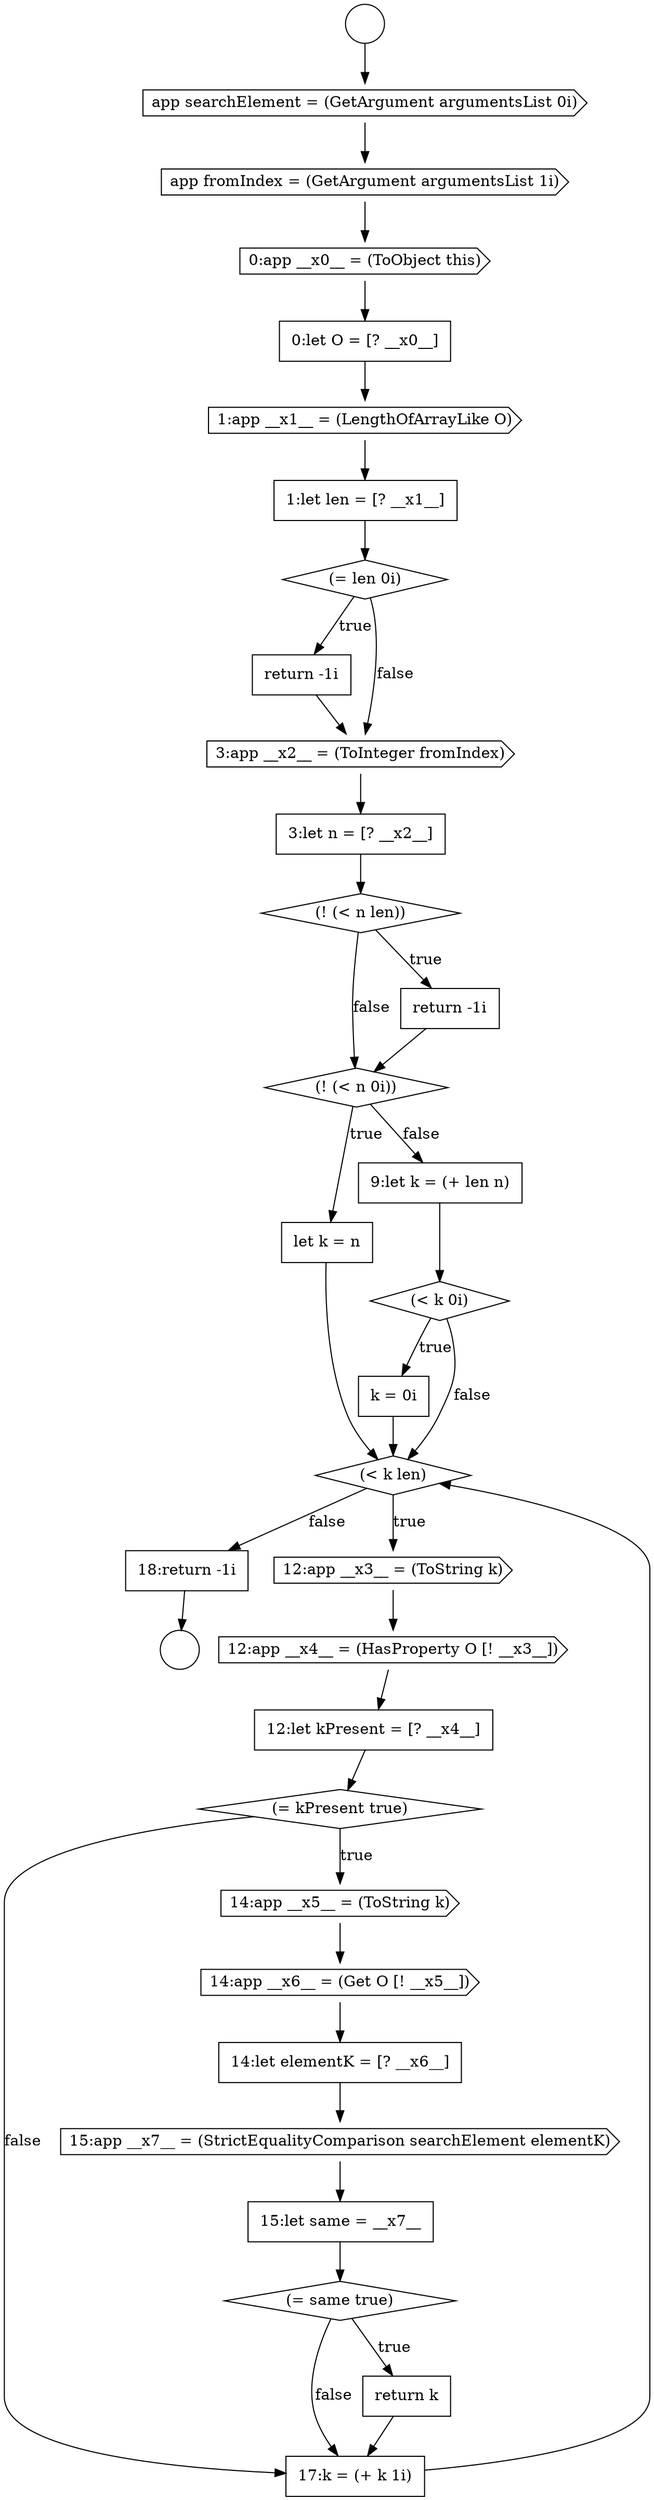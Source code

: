 digraph {
  node15848 [shape=none, margin=0, label=<<font color="black">
    <table border="0" cellborder="1" cellspacing="0" cellpadding="10">
      <tr><td align="left">18:return -1i</td></tr>
    </table>
  </font>> color="black" fillcolor="white" style=filled]
  node15823 [shape=none, margin=0, label=<<font color="black">
    <table border="0" cellborder="1" cellspacing="0" cellpadding="10">
      <tr><td align="left">1:let len = [? __x1__]</td></tr>
    </table>
  </font>> color="black" fillcolor="white" style=filled]
  node15834 [shape=none, margin=0, label=<<font color="black">
    <table border="0" cellborder="1" cellspacing="0" cellpadding="10">
      <tr><td align="left">k = 0i</td></tr>
    </table>
  </font>> color="black" fillcolor="white" style=filled]
  node15831 [shape=none, margin=0, label=<<font color="black">
    <table border="0" cellborder="1" cellspacing="0" cellpadding="10">
      <tr><td align="left">let k = n</td></tr>
    </table>
  </font>> color="black" fillcolor="white" style=filled]
  node15843 [shape=cds, label=<<font color="black">15:app __x7__ = (StrictEqualityComparison searchElement elementK)</font>> color="black" fillcolor="white" style=filled]
  node15830 [shape=diamond, label=<<font color="black">(! (&lt; n 0i))</font>> color="black" fillcolor="white" style=filled]
  node15835 [shape=diamond, label=<<font color="black">(&lt; k len)</font>> color="black" fillcolor="white" style=filled]
  node15820 [shape=cds, label=<<font color="black">0:app __x0__ = (ToObject this)</font>> color="black" fillcolor="white" style=filled]
  node15821 [shape=none, margin=0, label=<<font color="black">
    <table border="0" cellborder="1" cellspacing="0" cellpadding="10">
      <tr><td align="left">0:let O = [? __x0__]</td></tr>
    </table>
  </font>> color="black" fillcolor="white" style=filled]
  node15842 [shape=none, margin=0, label=<<font color="black">
    <table border="0" cellborder="1" cellspacing="0" cellpadding="10">
      <tr><td align="left">14:let elementK = [? __x6__]</td></tr>
    </table>
  </font>> color="black" fillcolor="white" style=filled]
  node15825 [shape=none, margin=0, label=<<font color="black">
    <table border="0" cellborder="1" cellspacing="0" cellpadding="10">
      <tr><td align="left">return -1i</td></tr>
    </table>
  </font>> color="black" fillcolor="white" style=filled]
  node15829 [shape=none, margin=0, label=<<font color="black">
    <table border="0" cellborder="1" cellspacing="0" cellpadding="10">
      <tr><td align="left">return -1i</td></tr>
    </table>
  </font>> color="black" fillcolor="white" style=filled]
  node15817 [shape=circle label=" " color="black" fillcolor="white" style=filled]
  node15832 [shape=none, margin=0, label=<<font color="black">
    <table border="0" cellborder="1" cellspacing="0" cellpadding="10">
      <tr><td align="left">9:let k = (+ len n)</td></tr>
    </table>
  </font>> color="black" fillcolor="white" style=filled]
  node15844 [shape=none, margin=0, label=<<font color="black">
    <table border="0" cellborder="1" cellspacing="0" cellpadding="10">
      <tr><td align="left">15:let same = __x7__</td></tr>
    </table>
  </font>> color="black" fillcolor="white" style=filled]
  node15838 [shape=none, margin=0, label=<<font color="black">
    <table border="0" cellborder="1" cellspacing="0" cellpadding="10">
      <tr><td align="left">12:let kPresent = [? __x4__]</td></tr>
    </table>
  </font>> color="black" fillcolor="white" style=filled]
  node15816 [shape=circle label=" " color="black" fillcolor="white" style=filled]
  node15827 [shape=none, margin=0, label=<<font color="black">
    <table border="0" cellborder="1" cellspacing="0" cellpadding="10">
      <tr><td align="left">3:let n = [? __x2__]</td></tr>
    </table>
  </font>> color="black" fillcolor="white" style=filled]
  node15819 [shape=cds, label=<<font color="black">app fromIndex = (GetArgument argumentsList 1i)</font>> color="black" fillcolor="white" style=filled]
  node15824 [shape=diamond, label=<<font color="black">(= len 0i)</font>> color="black" fillcolor="white" style=filled]
  node15826 [shape=cds, label=<<font color="black">3:app __x2__ = (ToInteger fromIndex)</font>> color="black" fillcolor="white" style=filled]
  node15847 [shape=none, margin=0, label=<<font color="black">
    <table border="0" cellborder="1" cellspacing="0" cellpadding="10">
      <tr><td align="left">17:k = (+ k 1i)</td></tr>
    </table>
  </font>> color="black" fillcolor="white" style=filled]
  node15846 [shape=none, margin=0, label=<<font color="black">
    <table border="0" cellborder="1" cellspacing="0" cellpadding="10">
      <tr><td align="left">return k</td></tr>
    </table>
  </font>> color="black" fillcolor="white" style=filled]
  node15836 [shape=cds, label=<<font color="black">12:app __x3__ = (ToString k)</font>> color="black" fillcolor="white" style=filled]
  node15828 [shape=diamond, label=<<font color="black">(! (&lt; n len))</font>> color="black" fillcolor="white" style=filled]
  node15839 [shape=diamond, label=<<font color="black">(= kPresent true)</font>> color="black" fillcolor="white" style=filled]
  node15837 [shape=cds, label=<<font color="black">12:app __x4__ = (HasProperty O [! __x3__])</font>> color="black" fillcolor="white" style=filled]
  node15822 [shape=cds, label=<<font color="black">1:app __x1__ = (LengthOfArrayLike O)</font>> color="black" fillcolor="white" style=filled]
  node15841 [shape=cds, label=<<font color="black">14:app __x6__ = (Get O [! __x5__])</font>> color="black" fillcolor="white" style=filled]
  node15845 [shape=diamond, label=<<font color="black">(= same true)</font>> color="black" fillcolor="white" style=filled]
  node15833 [shape=diamond, label=<<font color="black">(&lt; k 0i)</font>> color="black" fillcolor="white" style=filled]
  node15818 [shape=cds, label=<<font color="black">app searchElement = (GetArgument argumentsList 0i)</font>> color="black" fillcolor="white" style=filled]
  node15840 [shape=cds, label=<<font color="black">14:app __x5__ = (ToString k)</font>> color="black" fillcolor="white" style=filled]
  node15823 -> node15824 [ color="black"]
  node15836 -> node15837 [ color="black"]
  node15820 -> node15821 [ color="black"]
  node15825 -> node15826 [ color="black"]
  node15847 -> node15835 [ color="black"]
  node15834 -> node15835 [ color="black"]
  node15829 -> node15830 [ color="black"]
  node15828 -> node15829 [label=<<font color="black">true</font>> color="black"]
  node15828 -> node15830 [label=<<font color="black">false</font>> color="black"]
  node15843 -> node15844 [ color="black"]
  node15848 -> node15817 [ color="black"]
  node15845 -> node15846 [label=<<font color="black">true</font>> color="black"]
  node15845 -> node15847 [label=<<font color="black">false</font>> color="black"]
  node15830 -> node15831 [label=<<font color="black">true</font>> color="black"]
  node15830 -> node15832 [label=<<font color="black">false</font>> color="black"]
  node15846 -> node15847 [ color="black"]
  node15835 -> node15836 [label=<<font color="black">true</font>> color="black"]
  node15835 -> node15848 [label=<<font color="black">false</font>> color="black"]
  node15833 -> node15834 [label=<<font color="black">true</font>> color="black"]
  node15833 -> node15835 [label=<<font color="black">false</font>> color="black"]
  node15844 -> node15845 [ color="black"]
  node15841 -> node15842 [ color="black"]
  node15821 -> node15822 [ color="black"]
  node15822 -> node15823 [ color="black"]
  node15818 -> node15819 [ color="black"]
  node15840 -> node15841 [ color="black"]
  node15827 -> node15828 [ color="black"]
  node15819 -> node15820 [ color="black"]
  node15839 -> node15840 [label=<<font color="black">true</font>> color="black"]
  node15839 -> node15847 [label=<<font color="black">false</font>> color="black"]
  node15831 -> node15835 [ color="black"]
  node15832 -> node15833 [ color="black"]
  node15838 -> node15839 [ color="black"]
  node15816 -> node15818 [ color="black"]
  node15842 -> node15843 [ color="black"]
  node15824 -> node15825 [label=<<font color="black">true</font>> color="black"]
  node15824 -> node15826 [label=<<font color="black">false</font>> color="black"]
  node15826 -> node15827 [ color="black"]
  node15837 -> node15838 [ color="black"]
}
